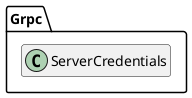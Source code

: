 @startuml
set namespaceSeparator \\
hide members
hide << alias >> circle

class Grpc\\ServerCredentials
@enduml
